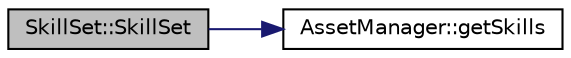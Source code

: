 digraph "SkillSet::SkillSet"
{
 // LATEX_PDF_SIZE
  edge [fontname="Helvetica",fontsize="10",labelfontname="Helvetica",labelfontsize="10"];
  node [fontname="Helvetica",fontsize="10",shape=record];
  rankdir="LR";
  Node1 [label="SkillSet::SkillSet",height=0.2,width=0.4,color="black", fillcolor="grey75", style="filled", fontcolor="black",tooltip=" "];
  Node1 -> Node2 [color="midnightblue",fontsize="10",style="solid",fontname="Helvetica"];
  Node2 [label="AssetManager::getSkills",height=0.2,width=0.4,color="black", fillcolor="white", style="filled",URL="$classAssetManager.html#aede4ce965adc28d8815ed8e889daaaca",tooltip="Get the Skills object."];
}

